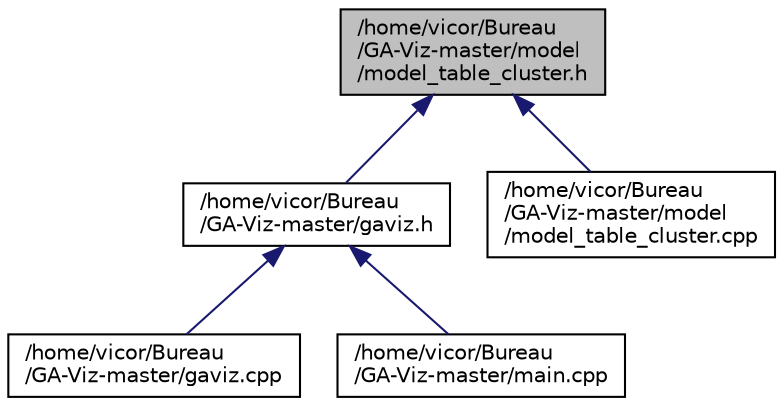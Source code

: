 digraph "/home/vicor/Bureau/GA-Viz-master/model/model_table_cluster.h"
{
  edge [fontname="Helvetica",fontsize="10",labelfontname="Helvetica",labelfontsize="10"];
  node [fontname="Helvetica",fontsize="10",shape=record];
  Node11 [label="/home/vicor/Bureau\l/GA-Viz-master/model\l/model_table_cluster.h",height=0.2,width=0.4,color="black", fillcolor="grey75", style="filled", fontcolor="black"];
  Node11 -> Node12 [dir="back",color="midnightblue",fontsize="10",style="solid"];
  Node12 [label="/home/vicor/Bureau\l/GA-Viz-master/gaviz.h",height=0.2,width=0.4,color="black", fillcolor="white", style="filled",URL="$gaviz_8h.html"];
  Node12 -> Node13 [dir="back",color="midnightblue",fontsize="10",style="solid"];
  Node13 [label="/home/vicor/Bureau\l/GA-Viz-master/gaviz.cpp",height=0.2,width=0.4,color="black", fillcolor="white", style="filled",URL="$gaviz_8cpp.html"];
  Node12 -> Node14 [dir="back",color="midnightblue",fontsize="10",style="solid"];
  Node14 [label="/home/vicor/Bureau\l/GA-Viz-master/main.cpp",height=0.2,width=0.4,color="black", fillcolor="white", style="filled",URL="$main_8cpp.html"];
  Node11 -> Node15 [dir="back",color="midnightblue",fontsize="10",style="solid"];
  Node15 [label="/home/vicor/Bureau\l/GA-Viz-master/model\l/model_table_cluster.cpp",height=0.2,width=0.4,color="black", fillcolor="white", style="filled",URL="$model__table__cluster_8cpp.html"];
}
